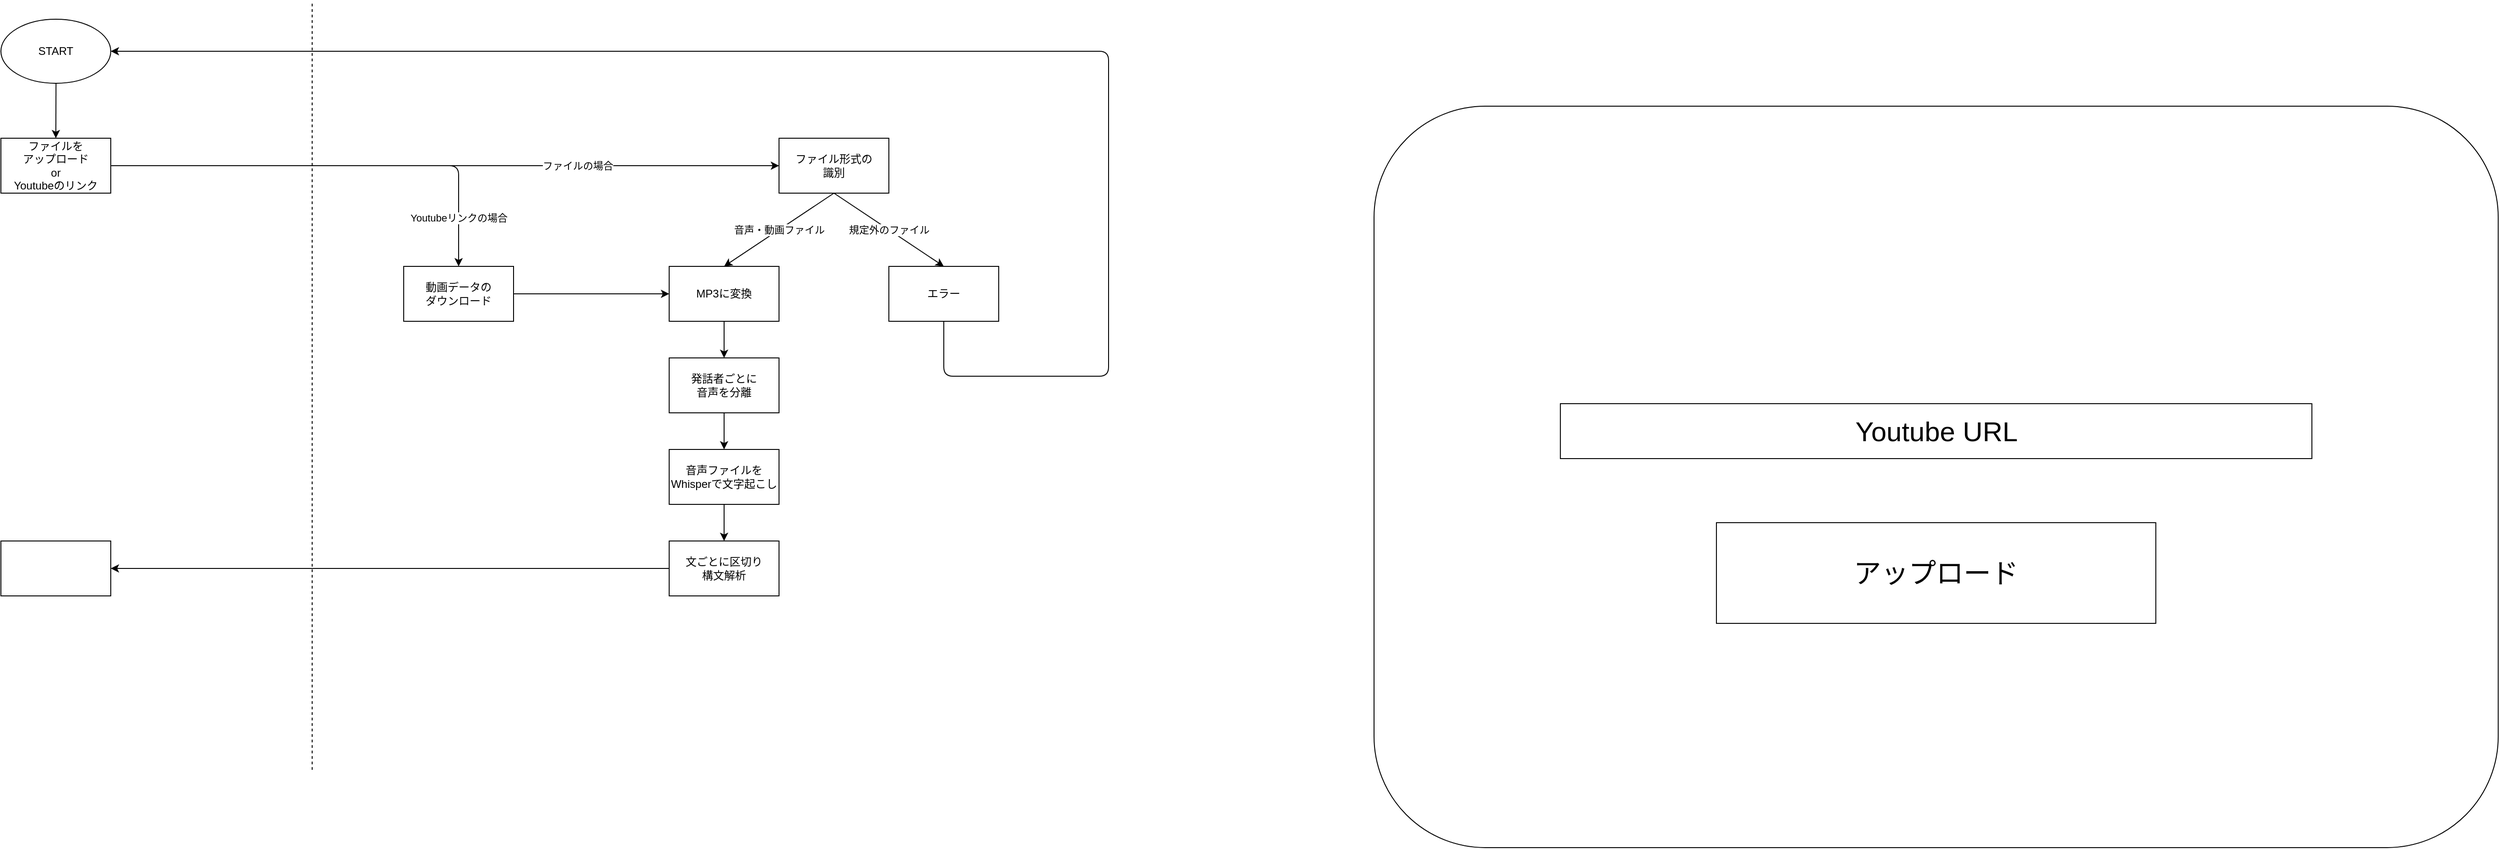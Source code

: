 <mxfile>
    <diagram id="3X74SCX6WFyOLFM3HRue" name="ページ1">
        <mxGraphModel dx="1451" dy="974" grid="1" gridSize="10" guides="1" tooltips="1" connect="1" arrows="1" fold="1" page="1" pageScale="1" pageWidth="3300" pageHeight="4681" background="none" math="0" shadow="0">
            <root>
                <mxCell id="0"/>
                <mxCell id="1" parent="0"/>
                <mxCell id="2" value="ファイル形式の&lt;br&gt;識別" style="rounded=0;whiteSpace=wrap;html=1;" parent="1" vertex="1">
                    <mxGeometry x="1110" y="180" width="120" height="60" as="geometry"/>
                </mxCell>
                <mxCell id="8" value="音声・動画ファイル" style="edgeStyle=none;html=1;exitX=0.5;exitY=1;exitDx=0;exitDy=0;entryX=0.5;entryY=0;entryDx=0;entryDy=0;" parent="1" source="2" target="6" edge="1">
                    <mxGeometry relative="1" as="geometry">
                        <mxPoint x="1170" y="330" as="sourcePoint"/>
                    </mxGeometry>
                </mxCell>
                <mxCell id="13" value="規定外のファイル" style="edgeStyle=none;html=1;entryX=0.5;entryY=0;entryDx=0;entryDy=0;exitX=0.5;exitY=1;exitDx=0;exitDy=0;" parent="1" source="2" target="12" edge="1">
                    <mxGeometry relative="1" as="geometry">
                        <mxPoint x="1180" y="250" as="sourcePoint"/>
                    </mxGeometry>
                </mxCell>
                <mxCell id="18" value="" style="edgeStyle=none;html=1;" parent="1" source="6" target="17" edge="1">
                    <mxGeometry relative="1" as="geometry"/>
                </mxCell>
                <mxCell id="6" value="MP3に変換" style="whiteSpace=wrap;html=1;rounded=0;" parent="1" vertex="1">
                    <mxGeometry x="990" y="320" width="120" height="60" as="geometry"/>
                </mxCell>
                <mxCell id="16" style="edgeStyle=none;html=1;exitX=0.5;exitY=1;exitDx=0;exitDy=0;entryX=1;entryY=0.5;entryDx=0;entryDy=0;" parent="1" source="12" target="14" edge="1">
                    <mxGeometry relative="1" as="geometry">
                        <mxPoint x="1100" y="550" as="targetPoint"/>
                        <Array as="points">
                            <mxPoint x="1290" y="440"/>
                            <mxPoint x="1470" y="440"/>
                            <mxPoint x="1470" y="85"/>
                        </Array>
                    </mxGeometry>
                </mxCell>
                <mxCell id="12" value="エラー" style="whiteSpace=wrap;html=1;rounded=0;" parent="1" vertex="1">
                    <mxGeometry x="1230" y="320" width="120" height="60" as="geometry"/>
                </mxCell>
                <mxCell id="29" value="" style="edgeStyle=none;html=1;" parent="1" source="14" target="28" edge="1">
                    <mxGeometry relative="1" as="geometry"/>
                </mxCell>
                <mxCell id="14" value="START" style="ellipse;whiteSpace=wrap;html=1;" parent="1" vertex="1">
                    <mxGeometry x="260" y="50" width="120" height="70" as="geometry"/>
                </mxCell>
                <mxCell id="20" value="" style="edgeStyle=none;html=1;" parent="1" source="17" target="19" edge="1">
                    <mxGeometry relative="1" as="geometry"/>
                </mxCell>
                <mxCell id="17" value="発話者ごとに&lt;br&gt;音声を分離" style="whiteSpace=wrap;html=1;rounded=0;" parent="1" vertex="1">
                    <mxGeometry x="990" y="420" width="120" height="60" as="geometry"/>
                </mxCell>
                <mxCell id="23" value="" style="edgeStyle=none;html=1;" parent="1" source="19" target="22" edge="1">
                    <mxGeometry relative="1" as="geometry"/>
                </mxCell>
                <mxCell id="19" value="音声ファイルをWhisperで文字起こし" style="whiteSpace=wrap;html=1;rounded=0;" parent="1" vertex="1">
                    <mxGeometry x="990" y="520" width="120" height="60" as="geometry"/>
                </mxCell>
                <mxCell id="26" value="" style="edgeStyle=none;html=1;" parent="1" source="22" target="25" edge="1">
                    <mxGeometry relative="1" as="geometry"/>
                </mxCell>
                <mxCell id="22" value="文ごとに区切り&lt;br&gt;構文解析" style="whiteSpace=wrap;html=1;rounded=0;" parent="1" vertex="1">
                    <mxGeometry x="990" y="620" width="120" height="60" as="geometry"/>
                </mxCell>
                <mxCell id="25" value="" style="whiteSpace=wrap;html=1;rounded=0;" parent="1" vertex="1">
                    <mxGeometry x="260" y="620" width="120" height="60" as="geometry"/>
                </mxCell>
                <mxCell id="27" value="" style="endArrow=none;dashed=1;html=1;" parent="1" edge="1">
                    <mxGeometry width="50" height="50" relative="1" as="geometry">
                        <mxPoint x="600" y="870" as="sourcePoint"/>
                        <mxPoint x="600" y="30" as="targetPoint"/>
                    </mxGeometry>
                </mxCell>
                <mxCell id="30" value="ファイルの場合" style="edgeStyle=none;html=1;exitX=1;exitY=0.5;exitDx=0;exitDy=0;entryX=0;entryY=0.5;entryDx=0;entryDy=0;" parent="1" source="28" target="2" edge="1">
                    <mxGeometry x="0.397" relative="1" as="geometry">
                        <mxPoint as="offset"/>
                    </mxGeometry>
                </mxCell>
                <mxCell id="28" value="ファイルを&lt;br&gt;アップロード&lt;br&gt;or&lt;br&gt;Youtubeのリンク" style="whiteSpace=wrap;html=1;" parent="1" vertex="1">
                    <mxGeometry x="260" y="180" width="120" height="60" as="geometry"/>
                </mxCell>
                <mxCell id="33" value="Youtubeリンクの場合" style="endArrow=classic;html=1;entryX=0.5;entryY=0;entryDx=0;entryDy=0;" parent="1" target="34" edge="1">
                    <mxGeometry x="0.375" width="50" height="50" relative="1" as="geometry">
                        <mxPoint x="700" y="210" as="sourcePoint"/>
                        <mxPoint x="760" y="310" as="targetPoint"/>
                        <Array as="points">
                            <mxPoint x="760" y="210"/>
                        </Array>
                        <mxPoint as="offset"/>
                    </mxGeometry>
                </mxCell>
                <mxCell id="35" style="edgeStyle=none;html=1;exitX=1;exitY=0.5;exitDx=0;exitDy=0;entryX=0;entryY=0.5;entryDx=0;entryDy=0;" parent="1" source="34" target="6" edge="1">
                    <mxGeometry relative="1" as="geometry"/>
                </mxCell>
                <mxCell id="34" value="動画データの&lt;br&gt;ダウンロード" style="whiteSpace=wrap;html=1;rounded=0;" parent="1" vertex="1">
                    <mxGeometry x="700" y="320" width="120" height="60" as="geometry"/>
                </mxCell>
                <mxCell id="36" value="" style="rounded=1;whiteSpace=wrap;html=1;" vertex="1" parent="1">
                    <mxGeometry x="1760" y="145" width="1228.06" height="810" as="geometry"/>
                </mxCell>
                <mxCell id="37" value="アップロード" style="rounded=0;whiteSpace=wrap;html=1;fontSize=30;" vertex="1" parent="1">
                    <mxGeometry x="2134.03" y="600" width="480" height="110" as="geometry"/>
                </mxCell>
                <mxCell id="38" value="Youtube URL" style="rounded=0;whiteSpace=wrap;html=1;fontSize=30;" vertex="1" parent="1">
                    <mxGeometry x="1963.55" y="470" width="820.97" height="60" as="geometry"/>
                </mxCell>
            </root>
        </mxGraphModel>
    </diagram>
</mxfile>
